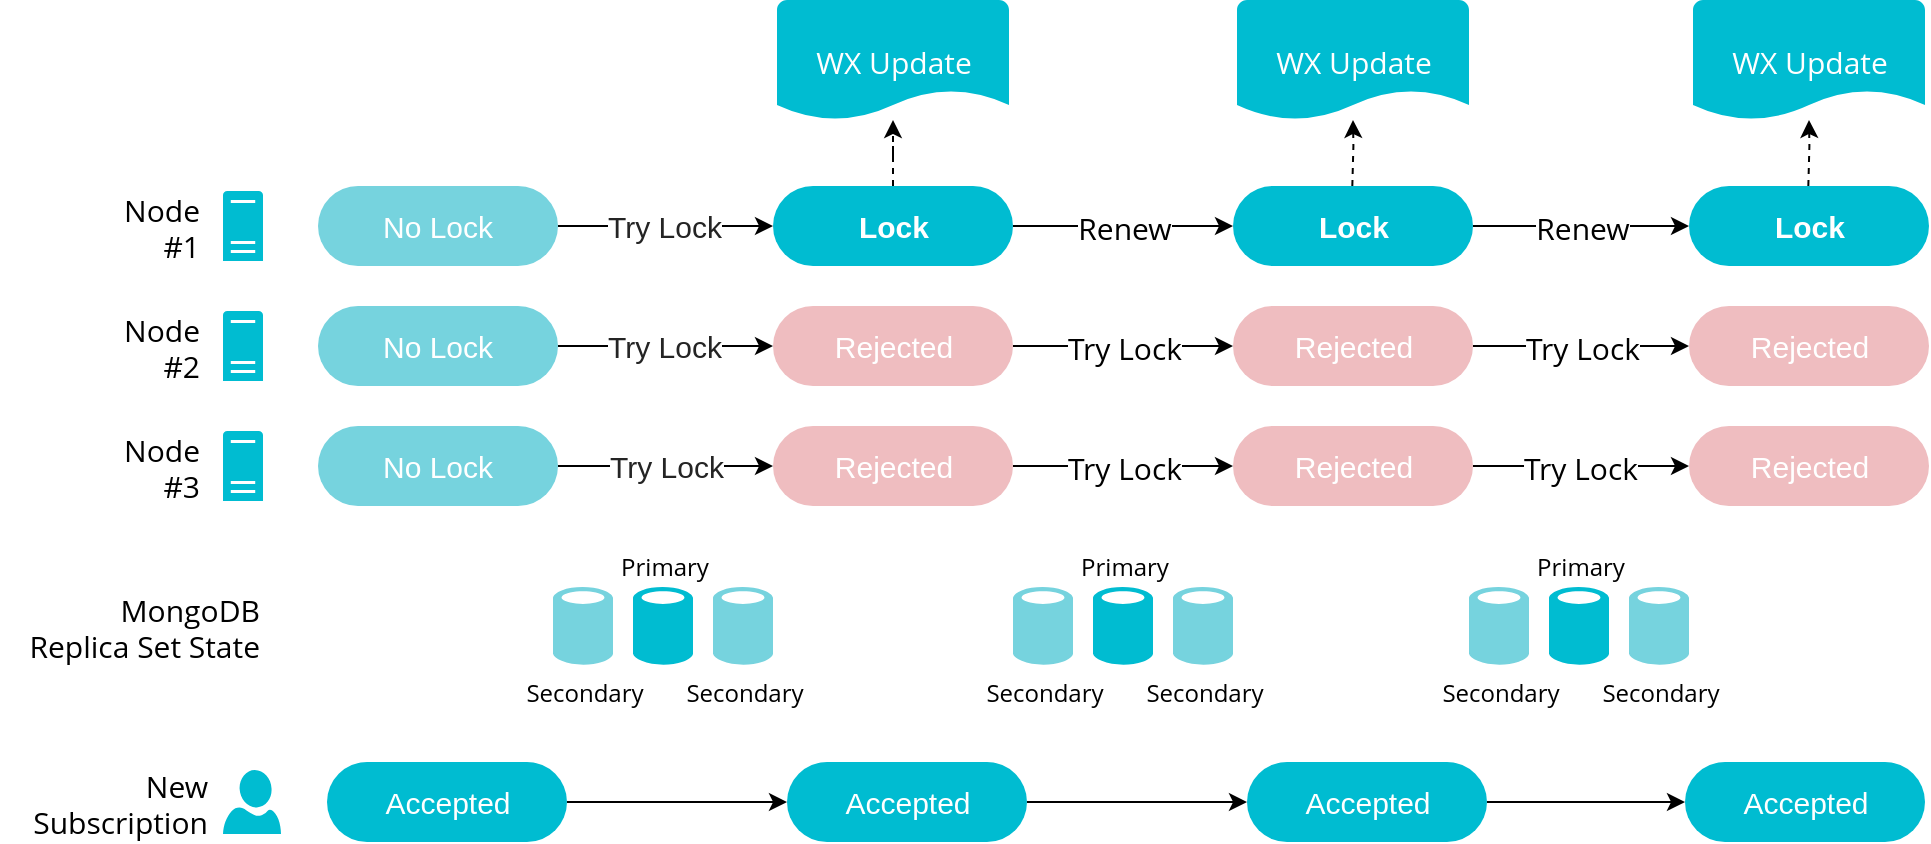 <mxfile version="10.3.9" type="github"><diagram id="mpJXw4boMsPSp1LaieIV" name="Normal Flow"><mxGraphModel dx="1391" dy="979" grid="1" gridSize="10" guides="1" tooltips="1" connect="1" arrows="1" fold="1" page="1" pageScale="1" pageWidth="1169" pageHeight="827" math="0" shadow="0"><root><mxCell id="0"/><mxCell id="1" parent="0"/><mxCell id="gFI4DWguv-_BAH3dFKu6-1" value="Node&lt;br&gt;#3&lt;br&gt;" style="shadow=0;dashed=0;html=1;strokeColor=none;fillColor=#00BCD1;labelPosition=left;verticalLabelPosition=middle;verticalAlign=middle;outlineConnect=0;align=right;shape=mxgraph.office.servers.server_generic;fontFamily=Open Sans;fontSize=15;spacingRight=11;" vertex="1" parent="1"><mxGeometry x="148.5" y="262.5" width="20" height="35" as="geometry"/></mxCell><mxCell id="gFI4DWguv-_BAH3dFKu6-2" value="Primary" style="shadow=0;dashed=0;html=1;strokeColor=none;labelPosition=center;verticalLabelPosition=top;verticalAlign=bottom;align=center;shape=mxgraph.mscae.enterprise.database_generic;fillColor=#00BCD1;fontSize=12;fontFamily=Open Sans;labelBorderColor=none;labelBackgroundColor=#ffffff;" vertex="1" parent="1"><mxGeometry x="353.5" y="340" width="30" height="40" as="geometry"/></mxCell><mxCell id="gFI4DWguv-_BAH3dFKu6-25" style="edgeStyle=orthogonalEdgeStyle;rounded=0;orthogonalLoop=1;jettySize=auto;html=1;entryX=0;entryY=0.5;entryDx=0;entryDy=0;fontSize=12;fontColor=#FFFFFF;" edge="1" parent="1" source="gFI4DWguv-_BAH3dFKu6-5" target="gFI4DWguv-_BAH3dFKu6-22"><mxGeometry relative="1" as="geometry"/></mxCell><mxCell id="gFI4DWguv-_BAH3dFKu6-28" value="Try Lock" style="text;html=1;resizable=0;points=[];align=center;verticalAlign=middle;labelBackgroundColor=#ffffff;fontSize=15;fontColor=#242424;direction=south;" vertex="1" connectable="0" parent="gFI4DWguv-_BAH3dFKu6-25"><mxGeometry x="0.231" y="-3" relative="1" as="geometry"><mxPoint x="-12.429" y="-3" as="offset"/></mxGeometry></mxCell><mxCell id="gFI4DWguv-_BAH3dFKu6-5" value="No Lock" style="rounded=1;whiteSpace=wrap;html=1;fillColor=#76D3DE;strokeColor=none;fontSize=15;fontColor=#FFFFFF;arcSize=50;" vertex="1" parent="1"><mxGeometry x="196" y="260" width="120" height="40" as="geometry"/></mxCell><mxCell id="gFI4DWguv-_BAH3dFKu6-6" value="Secondary" style="shadow=0;dashed=0;html=1;strokeColor=none;labelPosition=center;verticalLabelPosition=bottom;verticalAlign=top;align=center;shape=mxgraph.mscae.enterprise.database_generic;fillColor=#76D3DE;fontSize=12;fontFamily=Open Sans;" vertex="1" parent="1"><mxGeometry x="393.5" y="340" width="30" height="40" as="geometry"/></mxCell><mxCell id="gFI4DWguv-_BAH3dFKu6-7" value="Secondary" style="shadow=0;dashed=0;html=1;strokeColor=none;labelPosition=center;verticalLabelPosition=bottom;verticalAlign=top;align=center;shape=mxgraph.mscae.enterprise.database_generic;fillColor=#76D3DE;fontSize=12;fontFamily=Open Sans;" vertex="1" parent="1"><mxGeometry x="313.5" y="340" width="30" height="40" as="geometry"/></mxCell><mxCell id="gFI4DWguv-_BAH3dFKu6-12" value="Node&lt;br&gt;#2&lt;br&gt;" style="shadow=0;dashed=0;html=1;strokeColor=none;fillColor=#00BCD1;labelPosition=left;verticalLabelPosition=middle;verticalAlign=middle;outlineConnect=0;align=right;shape=mxgraph.office.servers.server_generic;fontFamily=Open Sans;fontSize=15;spacingRight=11;" vertex="1" parent="1"><mxGeometry x="148.5" y="202.5" width="20" height="35" as="geometry"/></mxCell><mxCell id="gFI4DWguv-_BAH3dFKu6-24" style="edgeStyle=orthogonalEdgeStyle;rounded=0;orthogonalLoop=1;jettySize=auto;html=1;fontSize=12;fontColor=#FFFFFF;" edge="1" parent="1" source="gFI4DWguv-_BAH3dFKu6-13" target="gFI4DWguv-_BAH3dFKu6-21"><mxGeometry relative="1" as="geometry"/></mxCell><mxCell id="gFI4DWguv-_BAH3dFKu6-27" value="Try Lock" style="text;html=1;resizable=0;points=[];align=center;verticalAlign=middle;labelBackgroundColor=#ffffff;fontSize=15;fontColor=#242424;" vertex="1" connectable="0" parent="gFI4DWguv-_BAH3dFKu6-24"><mxGeometry x="0.171" y="-1" relative="1" as="geometry"><mxPoint x="-10.5" y="-1" as="offset"/></mxGeometry></mxCell><mxCell id="gFI4DWguv-_BAH3dFKu6-13" value="No Lock" style="rounded=1;whiteSpace=wrap;html=1;fillColor=#76D3DE;strokeColor=none;fontSize=15;fontColor=#FFFFFF;arcSize=50;" vertex="1" parent="1"><mxGeometry x="196" y="200" width="120" height="40" as="geometry"/></mxCell><mxCell id="gFI4DWguv-_BAH3dFKu6-14" value="Node&lt;br&gt;#1&lt;br&gt;" style="shadow=0;dashed=0;html=1;strokeColor=none;fillColor=#00BCD1;labelPosition=left;verticalLabelPosition=middle;verticalAlign=middle;outlineConnect=0;align=right;shape=mxgraph.office.servers.server_generic;fontFamily=Open Sans;fontSize=15;spacingRight=11;" vertex="1" parent="1"><mxGeometry x="148.5" y="142.5" width="20" height="35" as="geometry"/></mxCell><mxCell id="gFI4DWguv-_BAH3dFKu6-23" style="edgeStyle=orthogonalEdgeStyle;rounded=0;orthogonalLoop=1;jettySize=auto;html=1;fontSize=15;fontColor=#242424;" edge="1" parent="1" source="gFI4DWguv-_BAH3dFKu6-15" target="gFI4DWguv-_BAH3dFKu6-20"><mxGeometry relative="1" as="geometry"/></mxCell><mxCell id="gFI4DWguv-_BAH3dFKu6-26" value="Try Lock" style="text;html=1;resizable=0;points=[];align=center;verticalAlign=middle;labelBackgroundColor=#ffffff;fontSize=15;fontColor=#242424;" vertex="1" connectable="0" parent="gFI4DWguv-_BAH3dFKu6-23"><mxGeometry x="0.151" relative="1" as="geometry"><mxPoint x="-9.357" as="offset"/></mxGeometry></mxCell><mxCell id="gFI4DWguv-_BAH3dFKu6-15" value="No Lock" style="rounded=1;whiteSpace=wrap;html=1;fillColor=#76D3DE;strokeColor=none;fontSize=15;fontColor=#FFFFFF;arcSize=50;" vertex="1" parent="1"><mxGeometry x="196" y="140" width="120" height="40" as="geometry"/></mxCell><mxCell id="gFI4DWguv-_BAH3dFKu6-31" style="edgeStyle=orthogonalEdgeStyle;rounded=0;orthogonalLoop=1;jettySize=auto;html=1;fontFamily=Open Sans;fontSize=15;fontColor=#FFFFFF;dashed=1;" edge="1" parent="1" source="gFI4DWguv-_BAH3dFKu6-20" target="gFI4DWguv-_BAH3dFKu6-30"><mxGeometry relative="1" as="geometry"/></mxCell><mxCell id="gFI4DWguv-_BAH3dFKu6-38" style="edgeStyle=orthogonalEdgeStyle;rounded=0;orthogonalLoop=1;jettySize=auto;html=1;fontFamily=Open Sans;fontSize=15;fontColor=#FFFFFF;verticalAlign=middle;align=center;" edge="1" parent="1" source="gFI4DWguv-_BAH3dFKu6-20" target="gFI4DWguv-_BAH3dFKu6-34"><mxGeometry relative="1" as="geometry"/></mxCell><mxCell id="gFI4DWguv-_BAH3dFKu6-40" value="Renew" style="text;html=1;resizable=0;points=[];align=center;verticalAlign=middle;labelBackgroundColor=#ffffff;fontSize=15;fontFamily=Open Sans;fontColor=#000000;" vertex="1" connectable="0" parent="gFI4DWguv-_BAH3dFKu6-38"><mxGeometry x="0.164" y="1" relative="1" as="geometry"><mxPoint x="-9" y="1" as="offset"/></mxGeometry></mxCell><mxCell id="gFI4DWguv-_BAH3dFKu6-20" value="Lock" style="rounded=1;whiteSpace=wrap;html=1;fillColor=#00BCD1;strokeColor=none;fontSize=15;fontColor=#FFFFFF;arcSize=50;fontStyle=1" vertex="1" parent="1"><mxGeometry x="423.5" y="140" width="120" height="40" as="geometry"/></mxCell><mxCell id="gFI4DWguv-_BAH3dFKu6-41" style="edgeStyle=orthogonalEdgeStyle;rounded=0;orthogonalLoop=1;jettySize=auto;html=1;fontFamily=Open Sans;fontSize=15;fontColor=#000000;align=center;" edge="1" parent="1" source="gFI4DWguv-_BAH3dFKu6-21" target="gFI4DWguv-_BAH3dFKu6-33"><mxGeometry relative="1" as="geometry"/></mxCell><mxCell id="gFI4DWguv-_BAH3dFKu6-43" value="Try Lock" style="text;html=1;resizable=0;points=[];align=center;verticalAlign=middle;labelBackgroundColor=#ffffff;fontSize=15;fontFamily=Open Sans;fontColor=#000000;" vertex="1" connectable="0" parent="gFI4DWguv-_BAH3dFKu6-41"><mxGeometry x="0.105" y="2" relative="1" as="geometry"><mxPoint x="-6" y="2" as="offset"/></mxGeometry></mxCell><mxCell id="gFI4DWguv-_BAH3dFKu6-21" value="Rejected" style="rounded=1;whiteSpace=wrap;html=1;fillColor=#EFBDC0;strokeColor=none;fontSize=15;fontColor=#FFFFFF;arcSize=50;" vertex="1" parent="1"><mxGeometry x="423.5" y="200" width="120" height="40" as="geometry"/></mxCell><mxCell id="gFI4DWguv-_BAH3dFKu6-42" style="edgeStyle=orthogonalEdgeStyle;rounded=0;orthogonalLoop=1;jettySize=auto;html=1;entryX=0;entryY=0.5;entryDx=0;entryDy=0;fontFamily=Open Sans;fontSize=15;fontColor=#000000;align=center;" edge="1" parent="1" source="gFI4DWguv-_BAH3dFKu6-22" target="gFI4DWguv-_BAH3dFKu6-32"><mxGeometry relative="1" as="geometry"/></mxCell><mxCell id="gFI4DWguv-_BAH3dFKu6-44" value="Try Lock" style="text;html=1;resizable=0;points=[];align=center;verticalAlign=middle;labelBackgroundColor=#ffffff;fontSize=15;fontFamily=Open Sans;fontColor=#000000;" vertex="1" connectable="0" parent="gFI4DWguv-_BAH3dFKu6-42"><mxGeometry x="0.374" y="1" relative="1" as="geometry"><mxPoint x="-20.5" y="1" as="offset"/></mxGeometry></mxCell><mxCell id="gFI4DWguv-_BAH3dFKu6-22" value="Rejected" style="rounded=1;whiteSpace=wrap;html=1;fillColor=#EFBDC0;strokeColor=none;fontSize=15;fontColor=#FFFFFF;arcSize=50;" vertex="1" parent="1"><mxGeometry x="423.5" y="260" width="120" height="40" as="geometry"/></mxCell><mxCell id="gFI4DWguv-_BAH3dFKu6-30" value="&lt;div style=&quot;text-align: center&quot;&gt;&lt;span&gt;WX Update&lt;/span&gt;&lt;/div&gt;" style="strokeWidth=2;html=1;shape=mxgraph.flowchart.document2;whiteSpace=wrap;size=0.25;shadow=0;labelBackgroundColor=none;fillColor=#00BCD1;fontSize=15;fontColor=#FFFFFF;align=center;strokeColor=none;fontFamily=Open Sans;verticalAlign=middle;horizontal=1;spacing=2;" vertex="1" parent="1"><mxGeometry x="425.5" y="47" width="116" height="60" as="geometry"/></mxCell><mxCell id="-J9zBOy_wz-hDURcjnJq-16" style="edgeStyle=orthogonalEdgeStyle;rounded=0;orthogonalLoop=1;jettySize=auto;html=1;fontFamily=Open Sans;fontSize=15;fontColor=#000000;align=center;" edge="1" parent="1" source="gFI4DWguv-_BAH3dFKu6-32" target="-J9zBOy_wz-hDURcjnJq-9"><mxGeometry relative="1" as="geometry"/></mxCell><mxCell id="-J9zBOy_wz-hDURcjnJq-21" value="Try Lock" style="text;html=1;resizable=0;points=[];align=center;verticalAlign=middle;labelBackgroundColor=#ffffff;fontSize=15;fontFamily=Open Sans;fontColor=#000000;" vertex="1" connectable="0" parent="-J9zBOy_wz-hDURcjnJq-16"><mxGeometry x="0.298" y="-1" relative="1" as="geometry"><mxPoint x="-17" y="-1" as="offset"/></mxGeometry></mxCell><mxCell id="gFI4DWguv-_BAH3dFKu6-32" value="Rejected" style="rounded=1;whiteSpace=wrap;html=1;fillColor=#EFBDC0;strokeColor=none;fontSize=15;fontColor=#FFFFFF;arcSize=50;" vertex="1" parent="1"><mxGeometry x="653.5" y="260" width="120" height="40" as="geometry"/></mxCell><mxCell id="-J9zBOy_wz-hDURcjnJq-15" style="edgeStyle=orthogonalEdgeStyle;rounded=0;orthogonalLoop=1;jettySize=auto;html=1;fontFamily=Open Sans;fontSize=15;fontColor=#000000;align=center;" edge="1" parent="1" source="gFI4DWguv-_BAH3dFKu6-33" target="-J9zBOy_wz-hDURcjnJq-10"><mxGeometry relative="1" as="geometry"/></mxCell><mxCell id="-J9zBOy_wz-hDURcjnJq-20" value="Try Lock" style="text;html=1;resizable=0;points=[];align=center;verticalAlign=middle;labelBackgroundColor=#ffffff;fontSize=15;fontFamily=Open Sans;fontColor=#000000;direction=south;" vertex="1" connectable="0" parent="-J9zBOy_wz-hDURcjnJq-15"><mxGeometry x="0.14" y="1" relative="1" as="geometry"><mxPoint x="-7.5" y="1" as="offset"/></mxGeometry></mxCell><mxCell id="gFI4DWguv-_BAH3dFKu6-33" value="Rejected" style="rounded=1;whiteSpace=wrap;html=1;fillColor=#EFBDC0;strokeColor=none;fontSize=15;fontColor=#FFFFFF;arcSize=50;" vertex="1" parent="1"><mxGeometry x="653.5" y="200" width="120" height="40" as="geometry"/></mxCell><mxCell id="-J9zBOy_wz-hDURcjnJq-14" style="edgeStyle=orthogonalEdgeStyle;rounded=0;orthogonalLoop=1;jettySize=auto;html=1;fontFamily=Open Sans;fontSize=15;fontColor=#000000;align=center;" edge="1" parent="1" source="gFI4DWguv-_BAH3dFKu6-34" target="-J9zBOy_wz-hDURcjnJq-11"><mxGeometry relative="1" as="geometry"/></mxCell><mxCell id="-J9zBOy_wz-hDURcjnJq-19" value="Renew" style="text;html=1;resizable=0;points=[];align=center;verticalAlign=middle;labelBackgroundColor=#ffffff;fontSize=15;fontFamily=Open Sans;fontColor=#000000;direction=south;" vertex="1" connectable="0" parent="-J9zBOy_wz-hDURcjnJq-14"><mxGeometry x="-0.345" y="3" relative="1" as="geometry"><mxPoint x="19" y="3" as="offset"/></mxGeometry></mxCell><mxCell id="gFI4DWguv-_BAH3dFKu6-34" value="Lock" style="rounded=1;whiteSpace=wrap;html=1;fillColor=#00BCD1;strokeColor=none;fontSize=15;fontColor=#FFFFFF;arcSize=50;fontStyle=1" vertex="1" parent="1"><mxGeometry x="653.5" y="140" width="120" height="40" as="geometry"/></mxCell><mxCell id="gFI4DWguv-_BAH3dFKu6-35" value="Primary" style="shadow=0;dashed=0;html=1;strokeColor=none;labelPosition=center;verticalLabelPosition=top;verticalAlign=bottom;align=center;shape=mxgraph.mscae.enterprise.database_generic;fillColor=#00BCD1;fontSize=12;fontFamily=Open Sans;labelBorderColor=none;labelBackgroundColor=#ffffff;" vertex="1" parent="1"><mxGeometry x="583.5" y="340" width="30" height="40" as="geometry"/></mxCell><mxCell id="gFI4DWguv-_BAH3dFKu6-36" value="Secondary" style="shadow=0;dashed=0;html=1;strokeColor=none;labelPosition=center;verticalLabelPosition=bottom;verticalAlign=top;align=center;shape=mxgraph.mscae.enterprise.database_generic;fillColor=#76D3DE;fontSize=12;fontFamily=Open Sans;" vertex="1" parent="1"><mxGeometry x="623.5" y="340" width="30" height="40" as="geometry"/></mxCell><mxCell id="gFI4DWguv-_BAH3dFKu6-37" value="Secondary" style="shadow=0;dashed=0;html=1;strokeColor=none;labelPosition=center;verticalLabelPosition=bottom;verticalAlign=top;align=center;shape=mxgraph.mscae.enterprise.database_generic;fillColor=#76D3DE;fontSize=12;fontFamily=Open Sans;" vertex="1" parent="1"><mxGeometry x="543.5" y="340" width="30" height="40" as="geometry"/></mxCell><mxCell id="gFI4DWguv-_BAH3dFKu6-45" style="edgeStyle=orthogonalEdgeStyle;rounded=0;orthogonalLoop=1;jettySize=auto;html=1;fontFamily=Open Sans;fontSize=15;fontColor=#FFFFFF;dashed=1;" edge="1" target="gFI4DWguv-_BAH3dFKu6-46" parent="1"><mxGeometry relative="1" as="geometry"><mxPoint x="713.167" y="140" as="sourcePoint"/></mxGeometry></mxCell><mxCell id="gFI4DWguv-_BAH3dFKu6-46" value="&lt;div style=&quot;text-align: center&quot;&gt;&lt;span&gt;WX Update&lt;/span&gt;&lt;/div&gt;" style="strokeWidth=2;html=1;shape=mxgraph.flowchart.document2;whiteSpace=wrap;size=0.25;shadow=0;labelBackgroundColor=none;fillColor=#00BCD1;fontSize=15;fontColor=#FFFFFF;align=center;strokeColor=none;fontFamily=Open Sans;verticalAlign=middle;horizontal=1;spacing=2;" vertex="1" parent="1"><mxGeometry x="655.5" y="47" width="116" height="60" as="geometry"/></mxCell><mxCell id="Kq_b3T4lHqRnbhx4U81g-1" value="New&lt;br&gt;Subscription&lt;br&gt;" style="verticalLabelPosition=middle;html=1;verticalAlign=middle;align=right;strokeColor=none;fillColor=#00BCD1;shape=mxgraph.azure.user;shadow=0;labelBackgroundColor=#ffffff;fontFamily=Open Sans;fontSize=15;fontColor=#000000;labelPosition=left;spacingRight=7;" vertex="1" parent="1"><mxGeometry x="148.5" y="432" width="29" height="32" as="geometry"/></mxCell><mxCell id="Kq_b3T4lHqRnbhx4U81g-8" style="edgeStyle=orthogonalEdgeStyle;rounded=0;orthogonalLoop=1;jettySize=auto;html=1;fontFamily=Open Sans;fontSize=15;fontColor=#000000;align=center;" edge="1" parent="1" source="Kq_b3T4lHqRnbhx4U81g-3" target="Kq_b3T4lHqRnbhx4U81g-6"><mxGeometry relative="1" as="geometry"/></mxCell><mxCell id="Kq_b3T4lHqRnbhx4U81g-3" value="Accepted" style="rounded=1;whiteSpace=wrap;html=1;fillColor=#00BCD1;strokeColor=none;fontSize=15;fontColor=#FFFFFF;arcSize=50;" vertex="1" parent="1"><mxGeometry x="200.5" y="428" width="120" height="40" as="geometry"/></mxCell><mxCell id="Kq_b3T4lHqRnbhx4U81g-9" style="edgeStyle=orthogonalEdgeStyle;rounded=0;orthogonalLoop=1;jettySize=auto;html=1;fontFamily=Open Sans;fontSize=15;fontColor=#000000;align=center;" edge="1" parent="1" source="Kq_b3T4lHqRnbhx4U81g-6" target="Kq_b3T4lHqRnbhx4U81g-7"><mxGeometry relative="1" as="geometry"/></mxCell><mxCell id="Kq_b3T4lHqRnbhx4U81g-6" value="Accepted" style="rounded=1;whiteSpace=wrap;html=1;fillColor=#00BCD1;strokeColor=none;fontSize=15;fontColor=#FFFFFF;arcSize=50;" vertex="1" parent="1"><mxGeometry x="430.5" y="428" width="120" height="40" as="geometry"/></mxCell><mxCell id="-J9zBOy_wz-hDURcjnJq-18" style="edgeStyle=orthogonalEdgeStyle;rounded=0;orthogonalLoop=1;jettySize=auto;html=1;fontFamily=Open Sans;fontSize=15;fontColor=#000000;align=center;" edge="1" parent="1" source="Kq_b3T4lHqRnbhx4U81g-7" target="-J9zBOy_wz-hDURcjnJq-17"><mxGeometry relative="1" as="geometry"/></mxCell><mxCell id="Kq_b3T4lHqRnbhx4U81g-7" value="Accepted" style="rounded=1;whiteSpace=wrap;html=1;fillColor=#00BCD1;strokeColor=none;fontSize=15;fontColor=#FFFFFF;arcSize=50;" vertex="1" parent="1"><mxGeometry x="660.5" y="428" width="120" height="40" as="geometry"/></mxCell><mxCell id="Kq_b3T4lHqRnbhx4U81g-10" value="MongoDB&lt;br&gt;Replica Set State&lt;br&gt;" style="text;html=1;strokeColor=none;fillColor=none;align=right;verticalAlign=middle;whiteSpace=wrap;rounded=0;shadow=0;labelBackgroundColor=#ffffff;fontFamily=Open Sans;fontSize=15;fontColor=#000000;" vertex="1" parent="1"><mxGeometry x="37.5" y="350" width="131" height="20" as="geometry"/></mxCell><mxCell id="-J9zBOy_wz-hDURcjnJq-1" value="Secondary" style="shadow=0;dashed=0;html=1;strokeColor=none;labelPosition=center;verticalLabelPosition=bottom;verticalAlign=top;align=center;shape=mxgraph.mscae.enterprise.database_generic;fillColor=#76D3DE;fontSize=12;fontFamily=Open Sans;" vertex="1" parent="1"><mxGeometry x="851.5" y="340" width="30" height="40" as="geometry"/></mxCell><mxCell id="-J9zBOy_wz-hDURcjnJq-2" value="Primary" style="shadow=0;dashed=0;html=1;strokeColor=none;labelPosition=center;verticalLabelPosition=top;verticalAlign=bottom;align=center;shape=mxgraph.mscae.enterprise.database_generic;fillColor=#00BCD1;fontSize=12;fontFamily=Open Sans;labelBorderColor=none;labelBackgroundColor=#ffffff;" vertex="1" parent="1"><mxGeometry x="811.5" y="340" width="30" height="40" as="geometry"/></mxCell><mxCell id="-J9zBOy_wz-hDURcjnJq-3" value="Secondary" style="shadow=0;dashed=0;html=1;strokeColor=none;labelPosition=center;verticalLabelPosition=bottom;verticalAlign=top;align=center;shape=mxgraph.mscae.enterprise.database_generic;fillColor=#76D3DE;fontSize=12;fontFamily=Open Sans;" vertex="1" parent="1"><mxGeometry x="771.5" y="340" width="30" height="40" as="geometry"/></mxCell><mxCell id="-J9zBOy_wz-hDURcjnJq-9" value="Rejected" style="rounded=1;whiteSpace=wrap;html=1;fillColor=#EFBDC0;strokeColor=none;fontSize=15;fontColor=#FFFFFF;arcSize=50;" vertex="1" parent="1"><mxGeometry x="881.5" y="260" width="120" height="40" as="geometry"/></mxCell><mxCell id="-J9zBOy_wz-hDURcjnJq-10" value="Rejected" style="rounded=1;whiteSpace=wrap;html=1;fillColor=#EFBDC0;strokeColor=none;fontSize=15;fontColor=#FFFFFF;arcSize=50;" vertex="1" parent="1"><mxGeometry x="881.5" y="200" width="120" height="40" as="geometry"/></mxCell><mxCell id="-J9zBOy_wz-hDURcjnJq-11" value="Lock" style="rounded=1;whiteSpace=wrap;html=1;fillColor=#00BCD1;strokeColor=none;fontSize=15;fontColor=#FFFFFF;arcSize=50;fontStyle=1" vertex="1" parent="1"><mxGeometry x="881.5" y="140" width="120" height="40" as="geometry"/></mxCell><mxCell id="-J9zBOy_wz-hDURcjnJq-12" style="edgeStyle=orthogonalEdgeStyle;rounded=0;orthogonalLoop=1;jettySize=auto;html=1;fontFamily=Open Sans;fontSize=15;fontColor=#FFFFFF;dashed=1;" edge="1" target="-J9zBOy_wz-hDURcjnJq-13" parent="1"><mxGeometry relative="1" as="geometry"><mxPoint x="941.167" y="140" as="sourcePoint"/></mxGeometry></mxCell><mxCell id="-J9zBOy_wz-hDURcjnJq-13" value="&lt;div style=&quot;text-align: center&quot;&gt;&lt;span&gt;WX Update&lt;/span&gt;&lt;/div&gt;" style="strokeWidth=2;html=1;shape=mxgraph.flowchart.document2;whiteSpace=wrap;size=0.25;shadow=0;labelBackgroundColor=none;fillColor=#00BCD1;fontSize=15;fontColor=#FFFFFF;align=center;strokeColor=none;fontFamily=Open Sans;verticalAlign=middle;horizontal=1;spacing=2;" vertex="1" parent="1"><mxGeometry x="883.5" y="47" width="116" height="60" as="geometry"/></mxCell><mxCell id="-J9zBOy_wz-hDURcjnJq-17" value="Accepted" style="rounded=1;whiteSpace=wrap;html=1;fillColor=#00BCD1;strokeColor=none;fontSize=15;fontColor=#FFFFFF;arcSize=50;" vertex="1" parent="1"><mxGeometry x="879.5" y="428" width="120" height="40" as="geometry"/></mxCell></root></mxGraphModel></diagram><diagram name="Node Failure" id="SYpN_j8eoqtpQ5WzflJ_"><mxGraphModel dx="974" dy="685" grid="1" gridSize="10" guides="1" tooltips="1" connect="1" arrows="1" fold="1" page="1" pageScale="1" pageWidth="1169" pageHeight="827" math="0" shadow="0"><root><mxCell id="mzqzqNdN9jC_b58H69lB-0"/><mxCell id="mzqzqNdN9jC_b58H69lB-1" parent="mzqzqNdN9jC_b58H69lB-0"/><mxCell id="mzqzqNdN9jC_b58H69lB-2" value="Node&lt;br&gt;#3&lt;br&gt;" style="shadow=0;dashed=0;html=1;strokeColor=none;fillColor=#00BCD1;labelPosition=left;verticalLabelPosition=middle;verticalAlign=middle;outlineConnect=0;align=right;shape=mxgraph.office.servers.server_generic;fontFamily=Open Sans;fontSize=15;spacingRight=11;" vertex="1" parent="mzqzqNdN9jC_b58H69lB-1"><mxGeometry x="148.5" y="262.5" width="20" height="35" as="geometry"/></mxCell><mxCell id="mzqzqNdN9jC_b58H69lB-3" value="Primary" style="shadow=0;dashed=0;html=1;strokeColor=none;labelPosition=center;verticalLabelPosition=top;verticalAlign=bottom;align=center;shape=mxgraph.mscae.enterprise.database_generic;fillColor=#00BCD1;fontSize=12;fontFamily=Open Sans;labelBorderColor=none;labelBackgroundColor=#ffffff;" vertex="1" parent="mzqzqNdN9jC_b58H69lB-1"><mxGeometry x="353.5" y="340" width="30" height="40" as="geometry"/></mxCell><mxCell id="mzqzqNdN9jC_b58H69lB-4" style="edgeStyle=orthogonalEdgeStyle;rounded=0;orthogonalLoop=1;jettySize=auto;html=1;entryX=0;entryY=0.5;entryDx=0;entryDy=0;fontSize=12;fontColor=#FFFFFF;" edge="1" parent="mzqzqNdN9jC_b58H69lB-1" source="mzqzqNdN9jC_b58H69lB-6" target="mzqzqNdN9jC_b58H69lB-26"><mxGeometry relative="1" as="geometry"/></mxCell><mxCell id="mzqzqNdN9jC_b58H69lB-5" value="Try Lock" style="text;html=1;resizable=0;points=[];align=center;verticalAlign=middle;labelBackgroundColor=#ffffff;fontSize=15;fontColor=#242424;direction=south;" vertex="1" connectable="0" parent="mzqzqNdN9jC_b58H69lB-4"><mxGeometry x="0.231" y="-3" relative="1" as="geometry"><mxPoint x="-12.429" y="-3" as="offset"/></mxGeometry></mxCell><mxCell id="mzqzqNdN9jC_b58H69lB-6" value="No Lock" style="rounded=1;whiteSpace=wrap;html=1;fillColor=#76D3DE;strokeColor=none;fontSize=15;fontColor=#FFFFFF;arcSize=50;" vertex="1" parent="mzqzqNdN9jC_b58H69lB-1"><mxGeometry x="196" y="260" width="120" height="40" as="geometry"/></mxCell><mxCell id="mzqzqNdN9jC_b58H69lB-7" value="Secondary" style="shadow=0;dashed=0;html=1;strokeColor=none;labelPosition=center;verticalLabelPosition=bottom;verticalAlign=top;align=center;shape=mxgraph.mscae.enterprise.database_generic;fillColor=#76D3DE;fontSize=12;fontFamily=Open Sans;" vertex="1" parent="mzqzqNdN9jC_b58H69lB-1"><mxGeometry x="393.5" y="340" width="30" height="40" as="geometry"/></mxCell><mxCell id="mzqzqNdN9jC_b58H69lB-8" value="Secondary" style="shadow=0;dashed=0;html=1;strokeColor=none;labelPosition=center;verticalLabelPosition=bottom;verticalAlign=top;align=center;shape=mxgraph.mscae.enterprise.database_generic;fillColor=#76D3DE;fontSize=12;fontFamily=Open Sans;" vertex="1" parent="mzqzqNdN9jC_b58H69lB-1"><mxGeometry x="313.5" y="340" width="30" height="40" as="geometry"/></mxCell><mxCell id="mzqzqNdN9jC_b58H69lB-9" value="Node&lt;br&gt;#2&lt;br&gt;" style="shadow=0;dashed=0;html=1;strokeColor=none;fillColor=#00BCD1;labelPosition=left;verticalLabelPosition=middle;verticalAlign=middle;outlineConnect=0;align=right;shape=mxgraph.office.servers.server_generic;fontFamily=Open Sans;fontSize=15;spacingRight=11;" vertex="1" parent="mzqzqNdN9jC_b58H69lB-1"><mxGeometry x="148.5" y="202.5" width="20" height="35" as="geometry"/></mxCell><mxCell id="mzqzqNdN9jC_b58H69lB-10" style="edgeStyle=orthogonalEdgeStyle;rounded=0;orthogonalLoop=1;jettySize=auto;html=1;fontSize=12;fontColor=#FFFFFF;" edge="1" parent="mzqzqNdN9jC_b58H69lB-1" source="mzqzqNdN9jC_b58H69lB-12" target="mzqzqNdN9jC_b58H69lB-23"><mxGeometry relative="1" as="geometry"/></mxCell><mxCell id="mzqzqNdN9jC_b58H69lB-11" value="Try Lock" style="text;html=1;resizable=0;points=[];align=center;verticalAlign=middle;labelBackgroundColor=#ffffff;fontSize=15;fontColor=#242424;" vertex="1" connectable="0" parent="mzqzqNdN9jC_b58H69lB-10"><mxGeometry x="0.171" y="-1" relative="1" as="geometry"><mxPoint x="-10.5" y="-1" as="offset"/></mxGeometry></mxCell><mxCell id="mzqzqNdN9jC_b58H69lB-12" value="No Lock" style="rounded=1;whiteSpace=wrap;html=1;fillColor=#76D3DE;strokeColor=none;fontSize=15;fontColor=#FFFFFF;arcSize=50;" vertex="1" parent="mzqzqNdN9jC_b58H69lB-1"><mxGeometry x="196" y="200" width="120" height="40" as="geometry"/></mxCell><mxCell id="mzqzqNdN9jC_b58H69lB-13" value="Node&lt;br&gt;#1&lt;br&gt;" style="shadow=0;dashed=0;html=1;strokeColor=none;fillColor=#00BCD1;labelPosition=left;verticalLabelPosition=middle;verticalAlign=middle;outlineConnect=0;align=right;shape=mxgraph.office.servers.server_generic;fontFamily=Open Sans;fontSize=15;spacingRight=11;" vertex="1" parent="mzqzqNdN9jC_b58H69lB-1"><mxGeometry x="148.5" y="142.5" width="20" height="35" as="geometry"/></mxCell><mxCell id="mzqzqNdN9jC_b58H69lB-14" style="edgeStyle=orthogonalEdgeStyle;rounded=0;orthogonalLoop=1;jettySize=auto;html=1;fontSize=15;fontColor=#242424;" edge="1" parent="mzqzqNdN9jC_b58H69lB-1" source="mzqzqNdN9jC_b58H69lB-16" target="mzqzqNdN9jC_b58H69lB-20"><mxGeometry relative="1" as="geometry"/></mxCell><mxCell id="mzqzqNdN9jC_b58H69lB-15" value="Try Lock" style="text;html=1;resizable=0;points=[];align=center;verticalAlign=middle;labelBackgroundColor=#ffffff;fontSize=15;fontColor=#242424;" vertex="1" connectable="0" parent="mzqzqNdN9jC_b58H69lB-14"><mxGeometry x="0.151" relative="1" as="geometry"><mxPoint x="-9.357" as="offset"/></mxGeometry></mxCell><mxCell id="mzqzqNdN9jC_b58H69lB-16" value="No Lock" style="rounded=1;whiteSpace=wrap;html=1;fillColor=#76D3DE;strokeColor=none;fontSize=15;fontColor=#FFFFFF;arcSize=50;" vertex="1" parent="mzqzqNdN9jC_b58H69lB-1"><mxGeometry x="196" y="140" width="120" height="40" as="geometry"/></mxCell><mxCell id="mzqzqNdN9jC_b58H69lB-17" style="edgeStyle=orthogonalEdgeStyle;rounded=0;orthogonalLoop=1;jettySize=auto;html=1;fontFamily=Open Sans;fontSize=15;fontColor=#FFFFFF;dashed=1;" edge="1" parent="mzqzqNdN9jC_b58H69lB-1" source="mzqzqNdN9jC_b58H69lB-20" target="mzqzqNdN9jC_b58H69lB-27"><mxGeometry relative="1" as="geometry"/></mxCell><mxCell id="mzqzqNdN9jC_b58H69lB-18" style="edgeStyle=orthogonalEdgeStyle;rounded=0;orthogonalLoop=1;jettySize=auto;html=1;fontFamily=Open Sans;fontSize=15;fontColor=#FFFFFF;verticalAlign=middle;align=center;" edge="1" parent="mzqzqNdN9jC_b58H69lB-1" source="mzqzqNdN9jC_b58H69lB-20" target="mzqzqNdN9jC_b58H69lB-36"><mxGeometry relative="1" as="geometry"/></mxCell><mxCell id="mzqzqNdN9jC_b58H69lB-19" value="Dies" style="text;html=1;resizable=0;points=[];align=center;verticalAlign=middle;labelBackgroundColor=#ffffff;fontSize=15;fontFamily=Open Sans;fontColor=#000000;" vertex="1" connectable="0" parent="mzqzqNdN9jC_b58H69lB-18"><mxGeometry x="0.164" y="1" relative="1" as="geometry"><mxPoint x="-9" y="1" as="offset"/></mxGeometry></mxCell><mxCell id="mzqzqNdN9jC_b58H69lB-20" value="Lock" style="rounded=1;whiteSpace=wrap;html=1;fillColor=#00BCD1;strokeColor=none;fontSize=15;fontColor=#FFFFFF;arcSize=50;fontStyle=1" vertex="1" parent="mzqzqNdN9jC_b58H69lB-1"><mxGeometry x="423.5" y="140" width="120" height="40" as="geometry"/></mxCell><mxCell id="mzqzqNdN9jC_b58H69lB-21" style="edgeStyle=orthogonalEdgeStyle;rounded=0;orthogonalLoop=1;jettySize=auto;html=1;fontFamily=Open Sans;fontSize=15;fontColor=#000000;align=center;" edge="1" parent="mzqzqNdN9jC_b58H69lB-1" source="mzqzqNdN9jC_b58H69lB-23" target="mzqzqNdN9jC_b58H69lB-33"><mxGeometry relative="1" as="geometry"/></mxCell><mxCell id="mzqzqNdN9jC_b58H69lB-22" value="Try Lock" style="text;html=1;resizable=0;points=[];align=center;verticalAlign=middle;labelBackgroundColor=#ffffff;fontSize=15;fontFamily=Open Sans;fontColor=#000000;" vertex="1" connectable="0" parent="mzqzqNdN9jC_b58H69lB-21"><mxGeometry x="0.105" y="2" relative="1" as="geometry"><mxPoint x="-6" y="2" as="offset"/></mxGeometry></mxCell><mxCell id="mzqzqNdN9jC_b58H69lB-23" value="Rejected" style="rounded=1;whiteSpace=wrap;html=1;fillColor=#EFBDC0;strokeColor=none;fontSize=15;fontColor=#FFFFFF;arcSize=50;" vertex="1" parent="mzqzqNdN9jC_b58H69lB-1"><mxGeometry x="423.5" y="200" width="120" height="40" as="geometry"/></mxCell><mxCell id="mzqzqNdN9jC_b58H69lB-24" style="edgeStyle=orthogonalEdgeStyle;rounded=0;orthogonalLoop=1;jettySize=auto;html=1;entryX=0;entryY=0.5;entryDx=0;entryDy=0;fontFamily=Open Sans;fontSize=15;fontColor=#000000;align=center;" edge="1" parent="mzqzqNdN9jC_b58H69lB-1" source="mzqzqNdN9jC_b58H69lB-26" target="mzqzqNdN9jC_b58H69lB-30"><mxGeometry relative="1" as="geometry"/></mxCell><mxCell id="mzqzqNdN9jC_b58H69lB-25" value="Try Lock" style="text;html=1;resizable=0;points=[];align=center;verticalAlign=middle;labelBackgroundColor=#ffffff;fontSize=15;fontFamily=Open Sans;fontColor=#000000;" vertex="1" connectable="0" parent="mzqzqNdN9jC_b58H69lB-24"><mxGeometry x="0.374" y="1" relative="1" as="geometry"><mxPoint x="-20.5" y="1" as="offset"/></mxGeometry></mxCell><mxCell id="mzqzqNdN9jC_b58H69lB-26" value="Rejected" style="rounded=1;whiteSpace=wrap;html=1;fillColor=#EFBDC0;strokeColor=none;fontSize=15;fontColor=#FFFFFF;arcSize=50;" vertex="1" parent="mzqzqNdN9jC_b58H69lB-1"><mxGeometry x="423.5" y="260" width="120" height="40" as="geometry"/></mxCell><mxCell id="mzqzqNdN9jC_b58H69lB-27" value="&lt;div style=&quot;text-align: center&quot;&gt;&lt;span&gt;WX Update&lt;/span&gt;&lt;/div&gt;" style="strokeWidth=2;html=1;shape=mxgraph.flowchart.document2;whiteSpace=wrap;size=0.25;shadow=0;labelBackgroundColor=none;fillColor=#00BCD1;fontSize=15;fontColor=#FFFFFF;align=center;strokeColor=none;fontFamily=Open Sans;verticalAlign=middle;horizontal=1;spacing=2;" vertex="1" parent="mzqzqNdN9jC_b58H69lB-1"><mxGeometry x="425.5" y="47" width="116" height="60" as="geometry"/></mxCell><mxCell id="mzqzqNdN9jC_b58H69lB-28" style="edgeStyle=orthogonalEdgeStyle;rounded=0;orthogonalLoop=1;jettySize=auto;html=1;fontFamily=Open Sans;fontSize=15;fontColor=#000000;align=center;" edge="1" parent="mzqzqNdN9jC_b58H69lB-1" source="mzqzqNdN9jC_b58H69lB-30" target="mzqzqNdN9jC_b58H69lB-53"><mxGeometry relative="1" as="geometry"/></mxCell><mxCell id="mzqzqNdN9jC_b58H69lB-29" value="Try Lock" style="text;html=1;resizable=0;points=[];align=center;verticalAlign=middle;labelBackgroundColor=#ffffff;fontSize=15;fontFamily=Open Sans;fontColor=#000000;" vertex="1" connectable="0" parent="mzqzqNdN9jC_b58H69lB-28"><mxGeometry x="0.298" y="-1" relative="1" as="geometry"><mxPoint x="-17" y="-1" as="offset"/></mxGeometry></mxCell><mxCell id="mzqzqNdN9jC_b58H69lB-30" value="Rejected" style="rounded=1;whiteSpace=wrap;html=1;fillColor=#EFBDC0;strokeColor=none;fontSize=15;fontColor=#FFFFFF;arcSize=50;" vertex="1" parent="mzqzqNdN9jC_b58H69lB-1"><mxGeometry x="653.5" y="260" width="120" height="40" as="geometry"/></mxCell><mxCell id="mzqzqNdN9jC_b58H69lB-31" style="edgeStyle=orthogonalEdgeStyle;rounded=0;orthogonalLoop=1;jettySize=auto;html=1;fontFamily=Open Sans;fontSize=15;fontColor=#000000;align=center;" edge="1" parent="mzqzqNdN9jC_b58H69lB-1" source="mzqzqNdN9jC_b58H69lB-33" target="mzqzqNdN9jC_b58H69lB-54"><mxGeometry relative="1" as="geometry"/></mxCell><mxCell id="mzqzqNdN9jC_b58H69lB-32" value="Try Lock" style="text;html=1;resizable=0;points=[];align=center;verticalAlign=middle;labelBackgroundColor=#ffffff;fontSize=15;fontFamily=Open Sans;fontColor=#000000;direction=south;" vertex="1" connectable="0" parent="mzqzqNdN9jC_b58H69lB-31"><mxGeometry x="0.14" y="1" relative="1" as="geometry"><mxPoint x="-7.5" y="1" as="offset"/></mxGeometry></mxCell><mxCell id="mzqzqNdN9jC_b58H69lB-33" value="Rejected" style="rounded=1;whiteSpace=wrap;html=1;fillColor=#EFBDC0;strokeColor=none;fontSize=15;fontColor=#FFFFFF;arcSize=50;" vertex="1" parent="mzqzqNdN9jC_b58H69lB-1"><mxGeometry x="653.5" y="200" width="120" height="40" as="geometry"/></mxCell><mxCell id="mzqzqNdN9jC_b58H69lB-36" value="Lock" style="rounded=1;whiteSpace=wrap;html=1;fillColor=#00BCD1;strokeColor=none;fontSize=15;fontColor=#FFFFFF;arcSize=50;fontStyle=1" vertex="1" parent="mzqzqNdN9jC_b58H69lB-1"><mxGeometry x="653.5" y="140" width="120" height="40" as="geometry"/></mxCell><mxCell id="mzqzqNdN9jC_b58H69lB-37" value="Primary" style="shadow=0;dashed=0;html=1;strokeColor=none;labelPosition=center;verticalLabelPosition=top;verticalAlign=bottom;align=center;shape=mxgraph.mscae.enterprise.database_generic;fillColor=#00BCD1;fontSize=12;fontFamily=Open Sans;labelBorderColor=none;labelBackgroundColor=#ffffff;" vertex="1" parent="mzqzqNdN9jC_b58H69lB-1"><mxGeometry x="583.5" y="340" width="30" height="40" as="geometry"/></mxCell><mxCell id="mzqzqNdN9jC_b58H69lB-38" value="Secondary" style="shadow=0;dashed=0;html=1;strokeColor=none;labelPosition=center;verticalLabelPosition=bottom;verticalAlign=top;align=center;shape=mxgraph.mscae.enterprise.database_generic;fillColor=#76D3DE;fontSize=12;fontFamily=Open Sans;" vertex="1" parent="mzqzqNdN9jC_b58H69lB-1"><mxGeometry x="623.5" y="340" width="30" height="40" as="geometry"/></mxCell><mxCell id="mzqzqNdN9jC_b58H69lB-39" value="Secondary" style="shadow=0;dashed=0;html=1;strokeColor=none;labelPosition=center;verticalLabelPosition=bottom;verticalAlign=top;align=center;shape=mxgraph.mscae.enterprise.database_generic;fillColor=#76D3DE;fontSize=12;fontFamily=Open Sans;" vertex="1" parent="mzqzqNdN9jC_b58H69lB-1"><mxGeometry x="543.5" y="340" width="30" height="40" as="geometry"/></mxCell><mxCell id="mzqzqNdN9jC_b58H69lB-42" value="New&lt;br&gt;Subscription&lt;br&gt;" style="verticalLabelPosition=middle;html=1;verticalAlign=middle;align=right;strokeColor=none;fillColor=#00BCD1;shape=mxgraph.azure.user;shadow=0;labelBackgroundColor=#ffffff;fontFamily=Open Sans;fontSize=15;fontColor=#000000;labelPosition=left;spacingRight=7;" vertex="1" parent="mzqzqNdN9jC_b58H69lB-1"><mxGeometry x="148.5" y="432" width="29" height="32" as="geometry"/></mxCell><mxCell id="mzqzqNdN9jC_b58H69lB-43" style="edgeStyle=orthogonalEdgeStyle;rounded=0;orthogonalLoop=1;jettySize=auto;html=1;fontFamily=Open Sans;fontSize=15;fontColor=#000000;align=center;" edge="1" parent="mzqzqNdN9jC_b58H69lB-1" source="mzqzqNdN9jC_b58H69lB-44" target="mzqzqNdN9jC_b58H69lB-46"><mxGeometry relative="1" as="geometry"/></mxCell><mxCell id="mzqzqNdN9jC_b58H69lB-44" value="Accepted" style="rounded=1;whiteSpace=wrap;html=1;fillColor=#00BCD1;strokeColor=none;fontSize=15;fontColor=#FFFFFF;arcSize=50;" vertex="1" parent="mzqzqNdN9jC_b58H69lB-1"><mxGeometry x="200.5" y="428" width="120" height="40" as="geometry"/></mxCell><mxCell id="mzqzqNdN9jC_b58H69lB-45" style="edgeStyle=orthogonalEdgeStyle;rounded=0;orthogonalLoop=1;jettySize=auto;html=1;fontFamily=Open Sans;fontSize=15;fontColor=#000000;align=center;" edge="1" parent="mzqzqNdN9jC_b58H69lB-1" source="mzqzqNdN9jC_b58H69lB-46" target="mzqzqNdN9jC_b58H69lB-48"><mxGeometry relative="1" as="geometry"/></mxCell><mxCell id="mzqzqNdN9jC_b58H69lB-46" value="Accepted" style="rounded=1;whiteSpace=wrap;html=1;fillColor=#00BCD1;strokeColor=none;fontSize=15;fontColor=#FFFFFF;arcSize=50;" vertex="1" parent="mzqzqNdN9jC_b58H69lB-1"><mxGeometry x="430.5" y="428" width="120" height="40" as="geometry"/></mxCell><mxCell id="mzqzqNdN9jC_b58H69lB-47" style="edgeStyle=orthogonalEdgeStyle;rounded=0;orthogonalLoop=1;jettySize=auto;html=1;fontFamily=Open Sans;fontSize=15;fontColor=#000000;align=center;" edge="1" parent="mzqzqNdN9jC_b58H69lB-1" source="mzqzqNdN9jC_b58H69lB-48" target="mzqzqNdN9jC_b58H69lB-58"><mxGeometry relative="1" as="geometry"/></mxCell><mxCell id="mzqzqNdN9jC_b58H69lB-48" value="Accepted" style="rounded=1;whiteSpace=wrap;html=1;fillColor=#00BCD1;strokeColor=none;fontSize=15;fontColor=#FFFFFF;arcSize=50;" vertex="1" parent="mzqzqNdN9jC_b58H69lB-1"><mxGeometry x="660.5" y="428" width="120" height="40" as="geometry"/></mxCell><mxCell id="mzqzqNdN9jC_b58H69lB-49" value="MongoDB&lt;br&gt;Replica Set State&lt;br&gt;" style="text;html=1;strokeColor=none;fillColor=none;align=right;verticalAlign=middle;whiteSpace=wrap;rounded=0;shadow=0;labelBackgroundColor=#ffffff;fontFamily=Open Sans;fontSize=15;fontColor=#000000;" vertex="1" parent="mzqzqNdN9jC_b58H69lB-1"><mxGeometry x="37.5" y="350" width="131" height="20" as="geometry"/></mxCell><mxCell id="mzqzqNdN9jC_b58H69lB-50" value="Secondary" style="shadow=0;dashed=0;html=1;strokeColor=none;labelPosition=center;verticalLabelPosition=bottom;verticalAlign=top;align=center;shape=mxgraph.mscae.enterprise.database_generic;fillColor=#76D3DE;fontSize=12;fontFamily=Open Sans;" vertex="1" parent="mzqzqNdN9jC_b58H69lB-1"><mxGeometry x="851.5" y="340" width="30" height="40" as="geometry"/></mxCell><mxCell id="mzqzqNdN9jC_b58H69lB-51" value="Primary" style="shadow=0;dashed=0;html=1;strokeColor=none;labelPosition=center;verticalLabelPosition=top;verticalAlign=bottom;align=center;shape=mxgraph.mscae.enterprise.database_generic;fillColor=#00BCD1;fontSize=12;fontFamily=Open Sans;labelBorderColor=none;labelBackgroundColor=#ffffff;" vertex="1" parent="mzqzqNdN9jC_b58H69lB-1"><mxGeometry x="811.5" y="340" width="30" height="40" as="geometry"/></mxCell><mxCell id="mzqzqNdN9jC_b58H69lB-52" value="Secondary" style="shadow=0;dashed=0;html=1;strokeColor=none;labelPosition=center;verticalLabelPosition=bottom;verticalAlign=top;align=center;shape=mxgraph.mscae.enterprise.database_generic;fillColor=#76D3DE;fontSize=12;fontFamily=Open Sans;" vertex="1" parent="mzqzqNdN9jC_b58H69lB-1"><mxGeometry x="771.5" y="340" width="30" height="40" as="geometry"/></mxCell><mxCell id="mzqzqNdN9jC_b58H69lB-53" value="Rejected" style="rounded=1;whiteSpace=wrap;html=1;fillColor=#EFBDC0;strokeColor=none;fontSize=15;fontColor=#FFFFFF;arcSize=50;" vertex="1" parent="mzqzqNdN9jC_b58H69lB-1"><mxGeometry x="881.5" y="260" width="120" height="40" as="geometry"/></mxCell><mxCell id="mzqzqNdN9jC_b58H69lB-54" value="Lock" style="rounded=1;whiteSpace=wrap;html=1;fillColor=#00BCD1;strokeColor=none;fontSize=15;fontColor=#FFFFFF;arcSize=50;fontStyle=1" vertex="1" parent="mzqzqNdN9jC_b58H69lB-1"><mxGeometry x="881.5" y="200" width="120" height="40" as="geometry"/></mxCell><mxCell id="mzqzqNdN9jC_b58H69lB-56" style="edgeStyle=orthogonalEdgeStyle;rounded=0;orthogonalLoop=1;jettySize=auto;html=1;fontFamily=Open Sans;fontSize=15;fontColor=#FFFFFF;dashed=1;exitX=0.5;exitY=0;exitDx=0;exitDy=0;" edge="1" parent="mzqzqNdN9jC_b58H69lB-1" target="mzqzqNdN9jC_b58H69lB-57" source="mzqzqNdN9jC_b58H69lB-54"><mxGeometry relative="1" as="geometry"><mxPoint x="941.167" y="140" as="sourcePoint"/></mxGeometry></mxCell><mxCell id="mzqzqNdN9jC_b58H69lB-57" value="&lt;div style=&quot;text-align: center&quot;&gt;&lt;span&gt;WX Update&lt;/span&gt;&lt;/div&gt;" style="strokeWidth=2;html=1;shape=mxgraph.flowchart.document2;whiteSpace=wrap;size=0.25;shadow=0;labelBackgroundColor=none;fillColor=#00BCD1;fontSize=15;fontColor=#FFFFFF;align=center;strokeColor=none;fontFamily=Open Sans;verticalAlign=middle;horizontal=1;spacing=2;" vertex="1" parent="mzqzqNdN9jC_b58H69lB-1"><mxGeometry x="883.5" y="47" width="116" height="60" as="geometry"/></mxCell><mxCell id="mzqzqNdN9jC_b58H69lB-58" value="Accepted" style="rounded=1;whiteSpace=wrap;html=1;fillColor=#00BCD1;strokeColor=none;fontSize=15;fontColor=#FFFFFF;arcSize=50;" vertex="1" parent="mzqzqNdN9jC_b58H69lB-1"><mxGeometry x="879.5" y="428" width="120" height="40" as="geometry"/></mxCell><mxCell id="r1uel9xQn873LlU4jTwm-0" value="" style="shape=umlDestroy;whiteSpace=wrap;html=1;strokeWidth=3;shadow=0;labelBackgroundColor=#ffffff;fillColor=#ffffff;fontFamily=Open Sans;fontSize=15;fontColor=#000000;align=center;strokeColor=#F1396D;" vertex="1" parent="mzqzqNdN9jC_b58H69lB-1"><mxGeometry x="651" y="145" width="125" height="30" as="geometry"/></mxCell><mxCell id="FIb1r5lvJ32fq7qFXcdr-0" value="Lease Time" style="verticalLabelPosition=bottom;html=1;verticalAlign=top;align=center;strokeColor=none;fillColor=#00BCD1;shape=mxgraph.azure.scheduler;shadow=0;labelBackgroundColor=#ffffff;fontFamily=Open Sans;fontSize=15;fontColor=#000000;" vertex="1" parent="mzqzqNdN9jC_b58H69lB-1"><mxGeometry x="806.5" y="52" width="40" height="50" as="geometry"/></mxCell></root></mxGraphModel></diagram></mxfile>